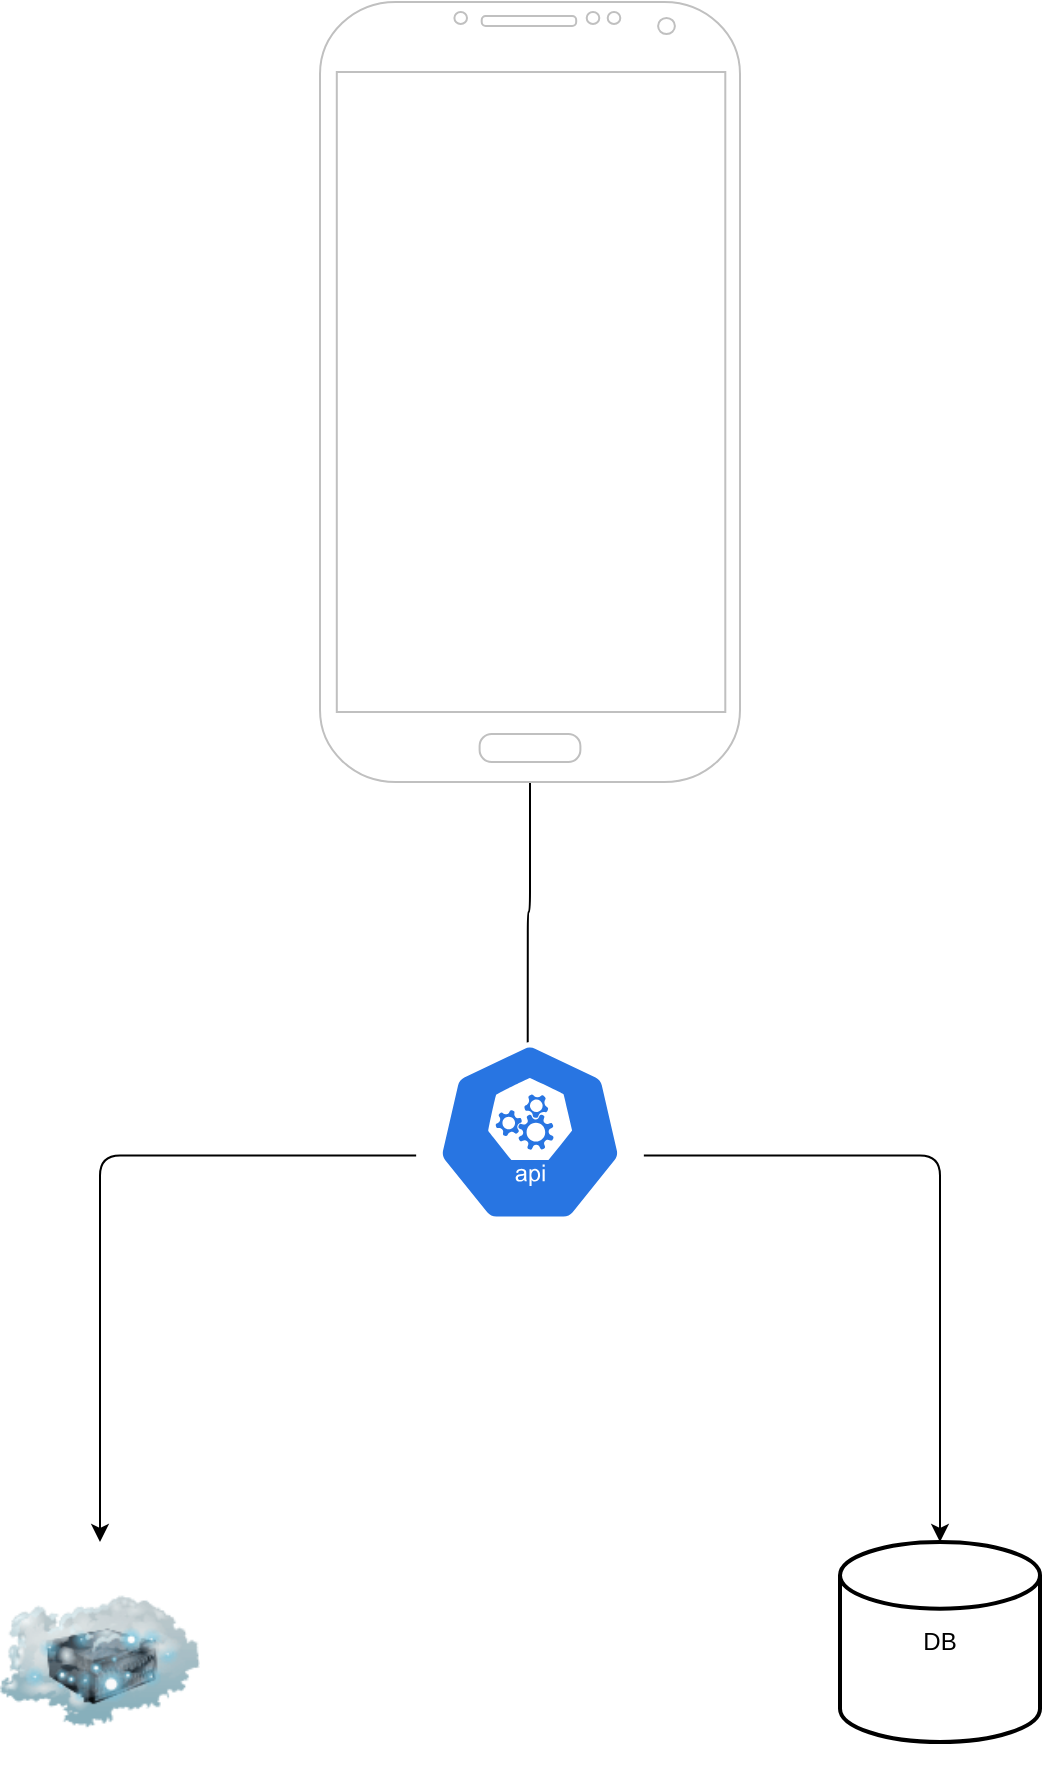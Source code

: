 <mxfile>
    <diagram id="1LA72sQk7s1xNN9kr4U2" name="Page-1">
        <mxGraphModel dx="1409" dy="1220" grid="1" gridSize="10" guides="1" tooltips="1" connect="1" arrows="1" fold="1" page="1" pageScale="1" pageWidth="3300" pageHeight="4681" math="0" shadow="0">
            <root>
                <mxCell id="0"/>
                <mxCell id="1" parent="0"/>
                <mxCell id="14" style="edgeStyle=orthogonalEdgeStyle;html=1;exitX=0.995;exitY=0.63;exitDx=0;exitDy=0;exitPerimeter=0;" edge="1" parent="1" source="6" target="4">
                    <mxGeometry relative="1" as="geometry"/>
                </mxCell>
                <mxCell id="4" value="DB" style="strokeWidth=2;html=1;shape=mxgraph.flowchart.database;whiteSpace=wrap;" vertex="1" parent="1">
                    <mxGeometry x="1720" y="1200" width="100" height="100" as="geometry"/>
                </mxCell>
                <mxCell id="16" style="edgeStyle=orthogonalEdgeStyle;html=1;entryX=0.49;entryY=0.19;entryDx=0;entryDy=0;entryPerimeter=0;" edge="1" parent="1" source="5" target="6">
                    <mxGeometry relative="1" as="geometry"/>
                </mxCell>
                <mxCell id="5" value="" style="verticalLabelPosition=bottom;verticalAlign=top;html=1;shadow=0;dashed=0;strokeWidth=1;shape=mxgraph.android.phone2;strokeColor=#c0c0c0;" vertex="1" parent="1">
                    <mxGeometry x="1460" y="430" width="210" height="390" as="geometry"/>
                </mxCell>
                <mxCell id="6" value="" style="sketch=0;html=1;dashed=0;whitespace=wrap;fillColor=#2875E2;strokeColor=#ffffff;points=[[0.005,0.63,0],[0.1,0.2,0],[0.9,0.2,0],[0.5,0,0],[0.995,0.63,0],[0.72,0.99,0],[0.5,1,0],[0.28,0.99,0]];verticalLabelPosition=bottom;align=center;verticalAlign=top;shape=mxgraph.kubernetes.icon;prIcon=api" vertex="1" parent="1">
                    <mxGeometry x="1507.5" y="950" width="115" height="90" as="geometry"/>
                </mxCell>
                <mxCell id="13" style="edgeStyle=orthogonalEdgeStyle;html=1;exitX=0.005;exitY=0.63;exitDx=0;exitDy=0;exitPerimeter=0;" edge="1" parent="1" source="6" target="7">
                    <mxGeometry relative="1" as="geometry"/>
                </mxCell>
                <mxCell id="7" value="" style="image;html=1;image=img/lib/clip_art/networking/Cloud_Server_128x128.png" vertex="1" parent="1">
                    <mxGeometry x="1300" y="1200" width="100" height="120" as="geometry"/>
                </mxCell>
            </root>
        </mxGraphModel>
    </diagram>
</mxfile>